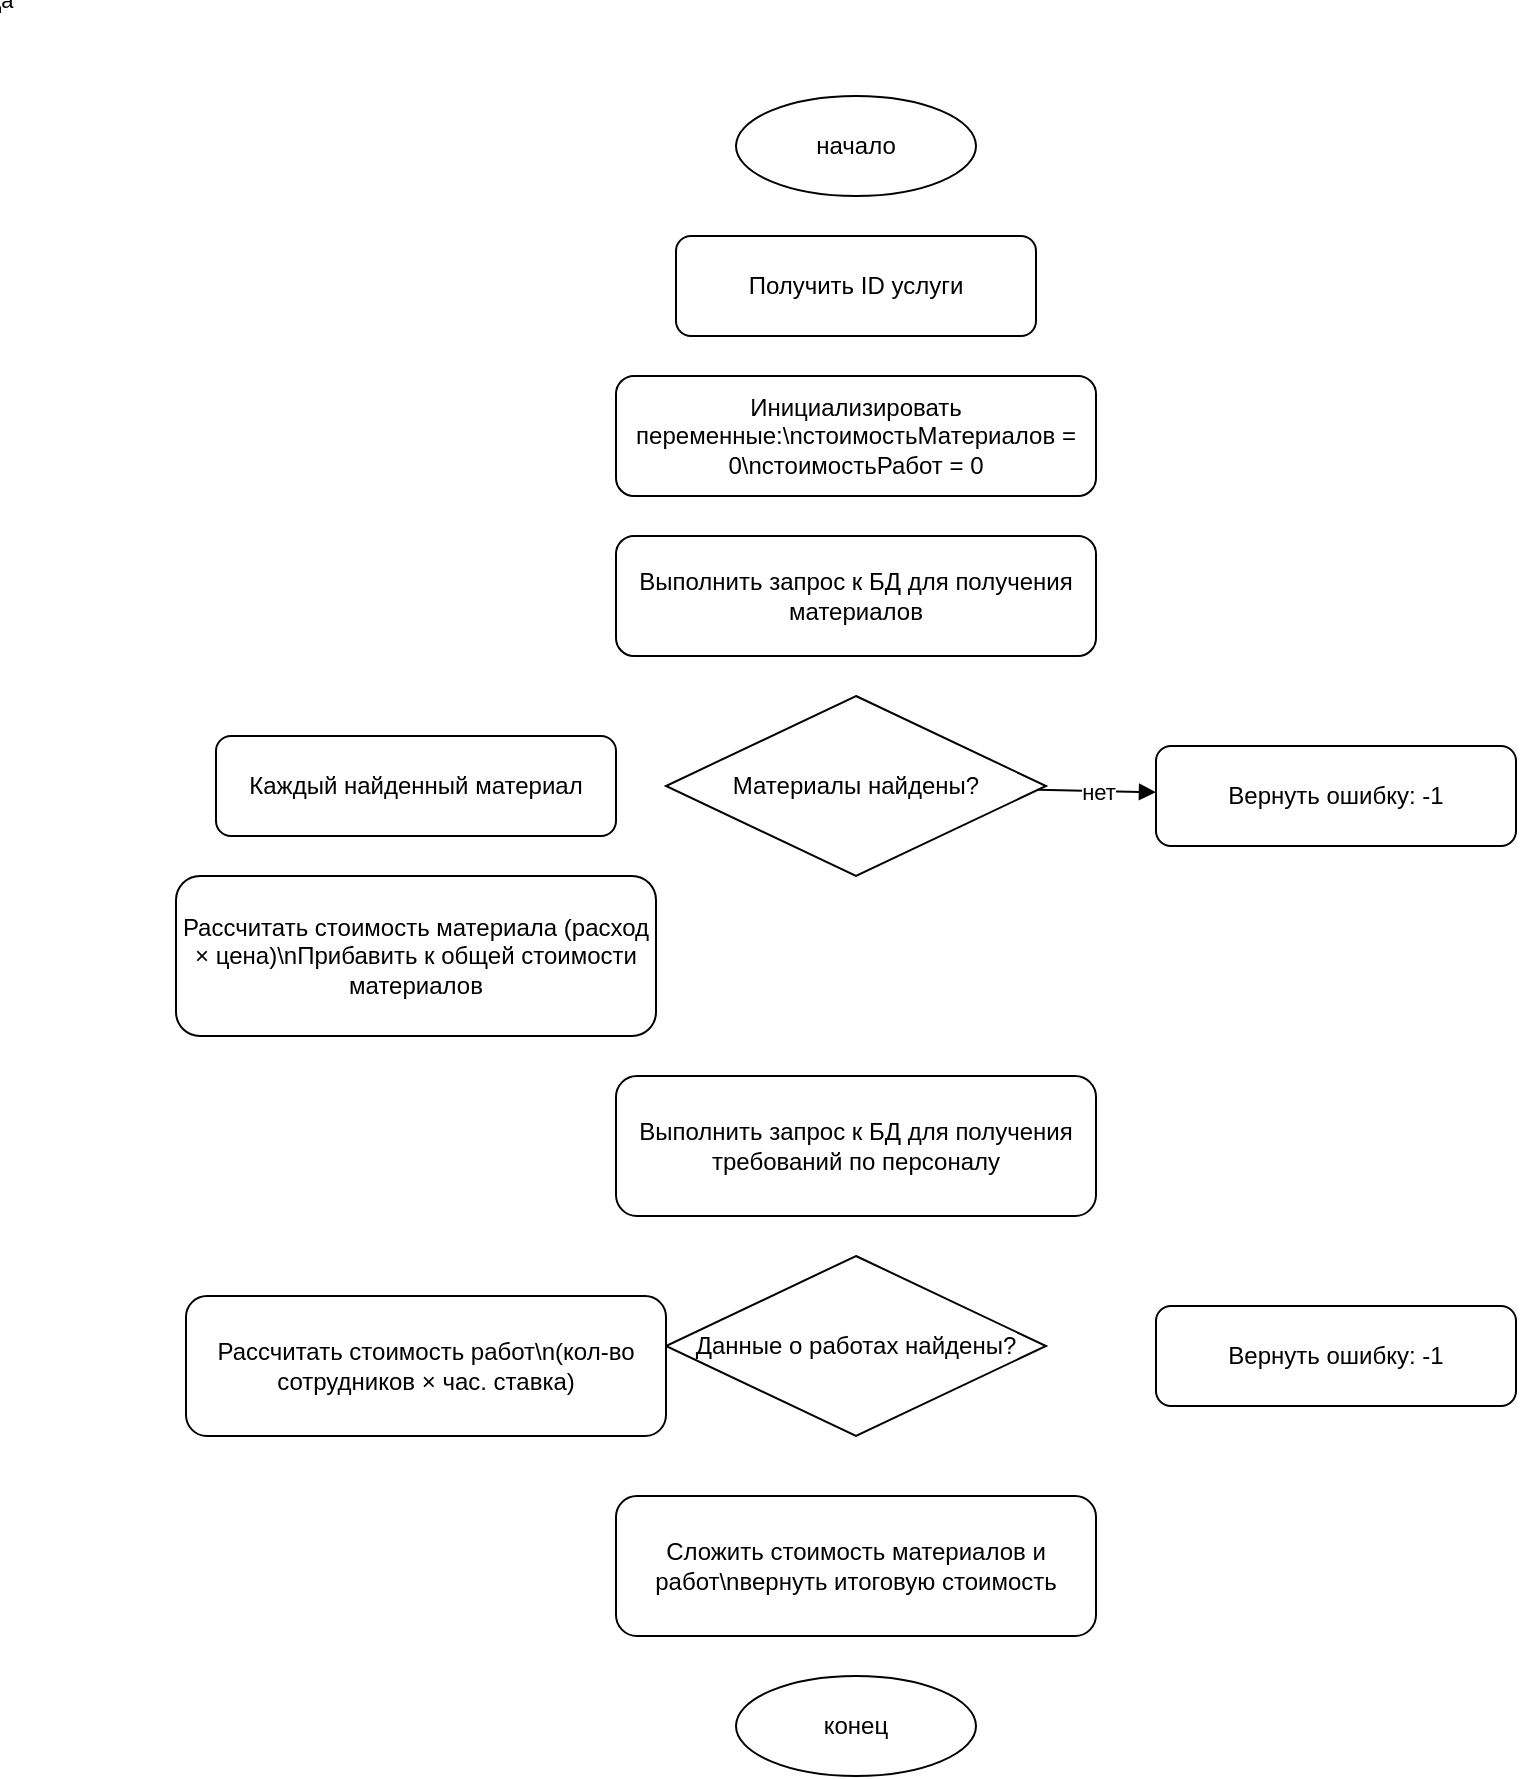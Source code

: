 <mxfile version="28.2.5" pages="6">
  <diagram id="calcServiceCost" name="CalculateServiceCost">
    <mxGraphModel dx="6140" dy="3816" grid="1" gridSize="10" guides="1" tooltips="1" connect="1" arrows="1" fold="1" page="1" pageScale="1" pageWidth="850" pageHeight="1100" math="0" shadow="0">
      <root>
        <mxCell id="0" />
        <mxCell id="1" parent="0" />
        <mxCell id="start" value="начало" style="ellipse;whiteSpace=wrap;html=1;" parent="1" vertex="1">
          <mxGeometry x="360" y="40" width="120" height="50" as="geometry" />
        </mxCell>
        <mxCell id="getId" value="Получить ID услуги" style="rounded=1;whiteSpace=wrap;html=1;" parent="1" vertex="1">
          <mxGeometry x="330" y="110" width="180" height="50" as="geometry" />
        </mxCell>
        <mxCell id="e1" style="endArrow=block;html=1;" parent="1" source="start" target="getId" edge="1" />
        <mxCell id="init" value="Инициализировать переменные:\nстоимостьМатериалов = 0\nстоимостьРабот = 0" style="rounded=1;whiteSpace=wrap;html=1;" parent="1" vertex="1">
          <mxGeometry x="300" y="180" width="240" height="60" as="geometry" />
        </mxCell>
        <mxCell id="e2" style="endArrow=block;html=1;" parent="1" source="getId" target="init" edge="1" />
        <mxCell id="qMat" value="Выполнить запрос к БД для получения материалов" style="rounded=1;whiteSpace=wrap;html=1;" parent="1" vertex="1">
          <mxGeometry x="300" y="260" width="240" height="60" as="geometry" />
        </mxCell>
        <mxCell id="e3" style="endArrow=block;html=1;" parent="1" source="init" target="qMat" edge="1" />
        <mxCell id="dMat" value="Материалы найдены?" style="rhombus;whiteSpace=wrap;html=1;" parent="1" vertex="1">
          <mxGeometry x="325" y="340" width="190" height="90" as="geometry" />
        </mxCell>
        <mxCell id="e4" style="endArrow=block;html=1;" parent="1" source="qMat" target="dMat" edge="1" />
        <mxCell id="retErr1" value="Вернуть ошибку: -1" style="rounded=1;whiteSpace=wrap;html=1;" parent="1" vertex="1">
          <mxGeometry x="570" y="365" width="180" height="50" as="geometry" />
        </mxCell>
        <mxCell id="e5" style="endArrow=block;html=1;" parent="1" source="dMat" target="retErr1" edge="1">
          <mxGeometry relative="1" as="geometry">
            <mxPoint x="535" y="390" as="targetPoint" />
          </mxGeometry>
        </mxCell>
        <mxCell id="lblNo1" value="нет" style="edgeLabel;html=1;align=center;verticalAlign=middle;resizable=0;" parent="e5" vertex="1" connectable="0">
          <mxGeometry relative="1" as="geometry" />
        </mxCell>
        <mxCell id="loopMat" value="Каждый найденный материал" style="rounded=1;whiteSpace=wrap;html=1;" parent="1" vertex="1">
          <mxGeometry x="100" y="360" width="200" height="50" as="geometry" />
        </mxCell>
        <mxCell id="e6" style="endArrow=block;html=1;" parent="1" source="dMat" target="loopMat" edge="1" />
        <mxCell id="lblYes1" value="да" style="edgeLabel;html=1;align=center;verticalAlign=middle;resizable=0;" parent="e6" vertex="1" connectable="0">
          <mxGeometry relative="1" as="geometry" />
        </mxCell>
        <mxCell id="calcMatCost" value="Рассчитать стоимость материала (расход × цена)\nПрибавить к общей стоимости материалов" style="rounded=1;whiteSpace=wrap;html=1;" parent="1" vertex="1">
          <mxGeometry x="80" y="430" width="240" height="80" as="geometry" />
        </mxCell>
        <mxCell id="e7" style="endArrow=block;html=1;" parent="1" source="loopMat" target="calcMatCost" edge="1" />
        <mxCell id="qLabor" value="Выполнить запрос к БД для получения требований по персоналу" style="rounded=1;whiteSpace=wrap;html=1;" parent="1" vertex="1">
          <mxGeometry x="300" y="530" width="240" height="70" as="geometry" />
        </mxCell>
        <mxCell id="e8a" style="endArrow=block;html=1;" parent="1" source="calcMatCost" target="qLabor" edge="1" />
        <mxCell id="e8b" style="endArrow=block;html=1;" parent="1" source="dMat" target="qLabor" edge="1" />
        <mxCell id="dLabor" value="Данные о работах найдены?" style="rhombus;whiteSpace=wrap;html=1;" parent="1" vertex="1">
          <mxGeometry x="325" y="620" width="190" height="90" as="geometry" />
        </mxCell>
        <mxCell id="e9" style="endArrow=block;html=1;" parent="1" source="qLabor" target="dLabor" edge="1" />
        <mxCell id="retErr2" value="Вернуть ошибку: -1" style="rounded=1;whiteSpace=wrap;html=1;" parent="1" vertex="1">
          <mxGeometry x="570" y="645" width="180" height="50" as="geometry" />
        </mxCell>
        <mxCell id="e10" style="endArrow=block;html=1;" parent="1" source="dLabor" target="retErr2" edge="1" />
        <mxCell id="lblNo2" value="нет" style="edgeLabel;html=1;align=center;verticalAlign=middle;resizable=0;" parent="e10" vertex="1" connectable="0">
          <mxGeometry relative="1" as="geometry" />
        </mxCell>
        <mxCell id="calcLabor" value="Рассчитать стоимость работ\n(кол-во сотрудников × час. ставка)" style="rounded=1;whiteSpace=wrap;html=1;" parent="1" vertex="1">
          <mxGeometry x="85" y="640" width="240" height="70" as="geometry" />
        </mxCell>
        <mxCell id="e11" style="endArrow=block;html=1;" parent="1" source="dLabor" target="calcLabor" edge="1" />
        <mxCell id="lblYes2" value="да" style="edgeLabel;html=1;align=center;verticalAlign=middle;resizable=0;" parent="e11" vertex="1" connectable="0">
          <mxGeometry relative="1" as="geometry" />
        </mxCell>
        <mxCell id="sum" value="Сложить стоимость материалов и работ\nвернуть итоговую стоимость" style="rounded=1;whiteSpace=wrap;html=1;" parent="1" vertex="1">
          <mxGeometry x="300" y="740" width="240" height="70" as="geometry" />
        </mxCell>
        <mxCell id="e12a" style="endArrow=block;html=1;" parent="1" source="calcLabor" target="sum" edge="1" />
        <mxCell id="e12b" style="endArrow=block;html=1;" parent="1" source="qLabor" target="sum" edge="1" />
        <mxCell id="end" value="конец" style="ellipse;whiteSpace=wrap;html=1;" parent="1" vertex="1">
          <mxGeometry x="360" y="830" width="120" height="50" as="geometry" />
        </mxCell>
        <mxCell id="e13" style="endArrow=block;html=1;" parent="1" source="sum" target="end" edge="1" />
      </root>
    </mxGraphModel>
  </diagram>
  <diagram id="calcMaterial" name="CalculateMaterialAmount">
    <mxGraphModel dx="1200" dy="800" grid="1" gridSize="10" guides="1" tooltips="1" connect="1" arrows="1" fold="1" page="1" pageScale="1" pageWidth="850" pageHeight="1100" math="0" shadow="0">
      <root>
        <mxCell id="0" />
        <mxCell id="1" parent="0" />
        <mxCell id="m_start" value="начало" style="ellipse;whiteSpace=wrap;html=1;" vertex="1" parent="1">
          <mxGeometry x="360" y="40" width="120" height="50" as="geometry" />
        </mxCell>
        <mxCell id="m_in" value="Вход: serviceTypeId, materialTypeId, serviceCount, serviceParameter" style="rounded=1;whiteSpace=wrap;html=1;" vertex="1" parent="1">
          <mxGeometry x="220" y="110" width="400" height="60" as="geometry" />
        </mxCell>
        <mxCell id="me1" edge="1" parent="1" source="m_start" target="m_in" style="endArrow=block;html=1;" />
        <mxCell id="m_validate" value="Проверить параметры (целые/вещественные &gt; 0)" style="rhombus;whiteSpace=wrap;html=1;" vertex="1" parent="1">
          <mxGeometry x="320" y="190" width="200" height="90" as="geometry" />
        </mxCell>
        <mxCell id="me2" edge="1" parent="1" source="m_in" target="m_validate" style="endArrow=block;html=1;" />
        <mxCell id="m_err1" value="Вернуть -1" style="rounded=1;whiteSpace=wrap;html=1;" vertex="1" parent="1">
          <mxGeometry x="570" y="215" width="120" height="50" as="geometry" />
        </mxCell>
        <mxCell id="me3" edge="1" parent="1" source="m_validate" target="m_err1" style="endArrow=block;html=1;" />
        <mxCell id="ml1" value="нет" style="edgeLabel;html=1;" vertex="1" connectable="0" parent="me3">
          <mxGeometry relative="1" as="geometry" />
        </mxCell>
        <mxCell id="m_coeff" value="Получить коэффициент типа услуги (ServiceTypes.consumption_coeff или 1.0)" style="rounded=1;whiteSpace=wrap;html=1;" vertex="1" parent="1">
          <mxGeometry x="220" y="300" width="400" height="60" as="geometry" />
        </mxCell>
        <mxCell id="me4" edge="1" parent="1" source="m_validate" target="m_coeff" style="endArrow=block;html=1;" />
        <mxCell id="m_overuse" value="Получить overuse_percent по материалу" style="rounded=1;whiteSpace=wrap;html=1;" vertex="1" parent="1">
          <mxGeometry x="300" y="380" width="240" height="60" as="geometry" />
        </mxCell>
        <mxCell id="me5" edge="1" parent="1" source="m_coeff" target="m_overuse" style="endArrow=block;html=1;" />
        <mxCell id="m_err2" value="Если типы не найдены — вернуть -1" style="rounded=1;whiteSpace=wrap;html=1;" vertex="1" parent="1">
          <mxGeometry x="570" y="400" width="200" height="50" as="geometry" />
        </mxCell>
        <mxCell id="m_calc" value="base = serviceParameter × coeff × serviceCount\nresult = ceil(base × (1 + overuse/100))" style="rounded=1;whiteSpace=wrap;html=1;" vertex="1" parent="1">
          <mxGeometry x="260" y="460" width="320" height="80" as="geometry" />
        </mxCell>
        <mxCell id="me6" edge="1" parent="1" source="m_overuse" target="m_calc" style="endArrow=block;html=1;" />
        <mxCell id="m_return" value="Вернуть result (int)" style="rounded=1;whiteSpace=wrap;html=1;" vertex="1" parent="1">
          <mxGeometry x="330" y="560" width="180" height="50" as="geometry" />
        </mxCell>
        <mxCell id="me7" edge="1" parent="1" source="m_calc" target="m_return" style="endArrow=block;html=1;" />
        <mxCell id="m_end" value="конец" style="ellipse;whiteSpace=wrap;html=1;" vertex="1" parent="1">
          <mxGeometry x="360" y="630" width="120" height="50" as="geometry" />
        </mxCell>
        <mxCell id="me8" edge="1" parent="1" source="m_return" target="m_end" style="endArrow=block;html=1;" />
      </root>
    </mxGraphModel>
  </diagram>
  <diagram name="CalculateServiceCost" id="u0XEON4VM5pOCj1mAVy9">
    <mxGraphModel dx="1200" dy="800" grid="1" gridSize="10" guides="1" tooltips="1" connect="1" arrows="1" fold="1" page="1" pageScale="1" pageWidth="850" pageHeight="1100" math="0" shadow="0">
      <root>
        <mxCell id="0" />
        <mxCell id="1" parent="0" />
        <!-- Start -->
        <mxCell id="start" value="начало" style="ellipse;whiteSpace=wrap;html=1;" vertex="1" parent="1">
          <mxGeometry x="360" y="40" width="120" height="50" as="geometry" />
        </mxCell>
        <!-- Get service id -->
        <mxCell id="getId" value="Получить ID услуги" style="rounded=1;whiteSpace=wrap;html=1;" vertex="1" parent="1">
          <mxGeometry x="330" y="110" width="180" height="50" as="geometry" />
        </mxCell>
        <mxCell id="e1" edge="1" parent="1" source="start" target="getId" style="endArrow=block;html=1;" />
        <!-- Init vars -->
        <mxCell id="init" value="Инициализировать переменные:\nстоимостьМатериалов = 0\nстоимостьРабот = 0" style="rounded=1;whiteSpace=wrap;html=1;" vertex="1" parent="1">
          <mxGeometry x="300" y="180" width="240" height="60" as="geometry" />
        </mxCell>
        <mxCell id="e2" edge="1" parent="1" source="getId" target="init" style="endArrow=block;html=1;" />
        <!-- Query materials -->
        <mxCell id="qMat" value="Выполнить запрос к БД для получения материалов" style="rounded=1;whiteSpace=wrap;html=1;" vertex="1" parent="1">
          <mxGeometry x="300" y="260" width="240" height="60" as="geometry" />
        </mxCell>
        <mxCell id="e3" edge="1" parent="1" source="init" target="qMat" style="endArrow=block;html=1;" />
        <!-- Decision materials found -->
        <mxCell id="dMat" value="Материалы найдены?" style="rhombus;whiteSpace=wrap;html=1;" vertex="1" parent="1">
          <mxGeometry x="325" y="340" width="190" height="90" as="geometry" />
        </mxCell>
        <mxCell id="e4" edge="1" parent="1" source="qMat" target="dMat" style="endArrow=block;html=1;" />
        <!-- No materials -> return -1 -->
        <mxCell id="retErr1" value="Вернуть ошибку: -1" style="rounded=1;whiteSpace=wrap;html=1;" vertex="1" parent="1">
          <mxGeometry x="570" y="365" width="180" height="50" as="geometry" />
        </mxCell>
        <mxCell id="e5" edge="1" parent="1" source="dMat" target="retErr1" style="endArrow=block;html=1;">
          <mxGeometry relative="1" as="geometry">
            <mxPoint x="535" y="390" as="targetPoint" />
          </mxGeometry>
        </mxCell>
        <mxCell id="lblNo1" value="нет" style="edgeLabel;html=1;align=center;verticalAlign=middle;resizable=0;" vertex="1" connectable="0" parent="e5">
          <mxGeometry relative="1" as="geometry" />
        </mxCell>
        <!-- For each material loop block -->
        <mxCell id="loopMat" value="Каждый найденный материал" style="rounded=1;whiteSpace=wrap;html=1;" vertex="1" parent="1">
          <mxGeometry x="100" y="360" width="200" height="50" as="geometry" />
        </mxCell>
        <mxCell id="e6" edge="1" parent="1" source="dMat" target="loopMat" style="endArrow=block;html=1;" />
        <mxCell id="lblYes1" value="да" style="edgeLabel;html=1;align=center;verticalAlign=middle;resizable=0;" vertex="1" connectable="0" parent="e6">
          <mxGeometry relative="1" as="geometry" />
        </mxCell>
        <mxCell id="calcMatCost" value="Рассчитать стоимость материала (расход × цена)\nПрибавить к общей стоимости материалов" style="rounded=1;whiteSpace=wrap;html=1;" vertex="1" parent="1">
          <mxGeometry x="80" y="430" width="240" height="80" as="geometry" />
        </mxCell>
        <mxCell id="e7" edge="1" parent="1" source="loopMat" target="calcMatCost" style="endArrow=block;html=1;" />
        <!-- Query staff -->
        <mxCell id="qLabor" value="Выполнить запрос к БД для получения требований по персоналу" style="rounded=1;whiteSpace=wrap;html=1;" vertex="1" parent="1">
          <mxGeometry x="300" y="530" width="240" height="70" as="geometry" />
        </mxCell>
        <mxCell id="e8a" edge="1" parent="1" source="calcMatCost" target="qLabor" style="endArrow=block;html=1;" />
        <mxCell id="e8b" edge="1" parent="1" source="dMat" target="qLabor" style="endArrow=block;html=1;" />
        <!-- Decision labor found -->
        <mxCell id="dLabor" value="Данные о работах найдены?" style="rhombus;whiteSpace=wrap;html=1;" vertex="1" parent="1">
          <mxGeometry x="325" y="620" width="190" height="90" as="geometry" />
        </mxCell>
        <mxCell id="e9" edge="1" parent="1" source="qLabor" target="dLabor" style="endArrow=block;html=1;" />
        <mxCell id="retErr2" value="Вернуть ошибку: -1" style="rounded=1;whiteSpace=wrap;html=1;" vertex="1" parent="1">
          <mxGeometry x="570" y="645" width="180" height="50" as="geometry" />
        </mxCell>
        <mxCell id="e10" edge="1" parent="1" source="dLabor" target="retErr2" style="endArrow=block;html=1;" />
        <mxCell id="lblNo2" value="нет" style="edgeLabel;html=1;align=center;verticalAlign=middle;resizable=0;" vertex="1" connectable="0" parent="e10">
          <mxGeometry relative="1" as="geometry" />
        </mxCell>
        <!-- Calc labor cost -->
        <mxCell id="calcLabor" value="Рассчитать стоимость работ\n(кол-во сотрудников × час. ставка)" style="rounded=1;whiteSpace=wrap;html=1;" vertex="1" parent="1">
          <mxGeometry x="85" y="640" width="240" height="70" as="geometry" />
        </mxCell>
        <mxCell id="e11" edge="1" parent="1" source="dLabor" target="calcLabor" style="endArrow=block;html=1;" />
        <mxCell id="lblYes2" value="да" style="edgeLabel;html=1;align=center;verticalAlign=middle;resizable=0;" vertex="1" connectable="0" parent="e11">
          <mxGeometry relative="1" as="geometry" />
        </mxCell>
        <!-- Sum and return total -->
        <mxCell id="sum" value="Сложить стоимость материалов и работ\nвернуть итоговую стоимость" style="rounded=1;whiteSpace=wrap;html=1;" vertex="1" parent="1">
          <mxGeometry x="300" y="740" width="240" height="70" as="geometry" />
        </mxCell>
        <mxCell id="e12a" edge="1" parent="1" source="calcLabor" target="sum" style="endArrow=block;html=1;" />
        <mxCell id="e12b" edge="1" parent="1" source="qLabor" target="sum" style="endArrow=block;html=1;" />
        <!-- End -->
        <mxCell id="end" value="конец" style="ellipse;whiteSpace=wrap;html=1;" vertex="1" parent="1">
          <mxGeometry x="360" y="830" width="120" height="50" as="geometry" />
        </mxCell>
        <mxCell id="e13" edge="1" parent="1" source="sum" target="end" style="endArrow=block;html=1;" />
      </root>
    </mxGraphModel>
  </diagram>
  <diagram name="CalculateMaterialAmount" id="T0159zypGlMX7GTaG2Ut">
    <mxGraphModel dx="1200" dy="800" grid="1" gridSize="10" guides="1" tooltips="1" connect="1" arrows="1" fold="1" page="1" pageScale="1" pageWidth="850" pageHeight="1100" math="0" shadow="0">
      <root>
        <mxCell id="0" />
        <mxCell id="1" parent="0" />
        <mxCell id="m_start" value="начало" style="ellipse;whiteSpace=wrap;html=1;" vertex="1" parent="1">
          <mxGeometry x="360" y="40" width="120" height="50" as="geometry" />
        </mxCell>
        <mxCell id="m_in" value="Вход: serviceTypeId, materialTypeId, serviceCount, serviceParameter" style="rounded=1;whiteSpace=wrap;html=1;" vertex="1" parent="1">
          <mxGeometry x="220" y="110" width="400" height="60" as="geometry" />
        </mxCell>
        <mxCell id="me1" edge="1" parent="1" source="m_start" target="m_in" style="endArrow=block;html=1;" />
        <mxCell id="m_validate" value="Проверить параметры (целые/вещественные &gt; 0)" style="rhombus;whiteSpace=wrap;html=1;" vertex="1" parent="1">
          <mxGeometry x="320" y="190" width="200" height="90" as="geometry" />
        </mxCell>
        <mxCell id="me2" edge="1" parent="1" source="m_in" target="m_validate" style="endArrow=block;html=1;" />
        <mxCell id="m_err1" value="Вернуть -1" style="rounded=1;whiteSpace=wrap;html=1;" vertex="1" parent="1">
          <mxGeometry x="570" y="215" width="120" height="50" as="geometry" />
        </mxCell>
        <mxCell id="me3" edge="1" parent="1" source="m_validate" target="m_err1" style="endArrow=block;html=1;" />
        <mxCell id="ml1" value="нет" style="edgeLabel;html=1;" vertex="1" connectable="0" parent="me3">
          <mxGeometry relative="1" as="geometry" />
        </mxCell>
        <mxCell id="m_coeff" value="Получить коэффициент типа услуги (ServiceTypes.consumption_coeff или 1.0)" style="rounded=1;whiteSpace=wrap;html=1;" vertex="1" parent="1">
          <mxGeometry x="220" y="300" width="400" height="60" as="geometry" />
        </mxCell>
        <mxCell id="me4" edge="1" parent="1" source="m_validate" target="m_coeff" style="endArrow=block;html=1;" />
        <mxCell id="m_overuse" value="Получить overuse_percent по материалу" style="rounded=1;whiteSpace=wrap;html=1;" vertex="1" parent="1">
          <mxGeometry x="300" y="380" width="240" height="60" as="geometry" />
        </mxCell>
        <mxCell id="me5" edge="1" parent="1" source="m_coeff" target="m_overuse" style="endArrow=block;html=1;" />
        <mxCell id="m_err2" value="Если типы не найдены — вернуть -1" style="rounded=1;whiteSpace=wrap;html=1;" vertex="1" parent="1">
          <mxGeometry x="570" y="400" width="200" height="50" as="geometry" />
        </mxCell>
        <mxCell id="m_calc" value="base = serviceParameter × coeff × serviceCount\nresult = ceil(base × (1 + overuse/100))" style="rounded=1;whiteSpace=wrap;html=1;" vertex="1" parent="1">
          <mxGeometry x="260" y="460" width="320" height="80" as="geometry" />
        </mxCell>
        <mxCell id="me6" edge="1" parent="1" source="m_overuse" target="m_calc" style="endArrow=block;html=1;" />
        <mxCell id="m_return" value="Вернуть result (int)" style="rounded=1;whiteSpace=wrap;html=1;" vertex="1" parent="1">
          <mxGeometry x="330" y="560" width="180" height="50" as="geometry" />
        </mxCell>
        <mxCell id="me7" edge="1" parent="1" source="m_calc" target="m_return" style="endArrow=block;html=1;" />
        <mxCell id="m_end" value="конец" style="ellipse;whiteSpace=wrap;html=1;" vertex="1" parent="1">
          <mxGeometry x="360" y="630" width="120" height="50" as="geometry" />
        </mxCell>
        <mxCell id="me8" edge="1" parent="1" source="m_return" target="m_end" style="endArrow=block;html=1;" />
      </root>
    </mxGraphModel>
  </diagram>
  <diagram id="YyQLnuNrPLdQnQ8OEnUQ" name="Страница — 5">
    <mxGraphModel dx="35774" dy="25065" grid="1" gridSize="10" guides="1" tooltips="1" connect="1" arrows="1" fold="1" page="1" pageScale="1" pageWidth="827" pageHeight="1169" math="0" shadow="0">
      <root>
        <mxCell id="0" />
        <mxCell id="1" parent="0" />
        <mxCell id="JVQjUL24XnWG44bhRJ1_-20" value="" style="edgeStyle=orthogonalEdgeStyle;rounded=0;orthogonalLoop=1;jettySize=auto;html=1;" edge="1" parent="1" source="JVQjUL24XnWG44bhRJ1_-1" target="JVQjUL24XnWG44bhRJ1_-4">
          <mxGeometry relative="1" as="geometry" />
        </mxCell>
        <mxCell id="JVQjUL24XnWG44bhRJ1_-1" value="начало" style="ellipse;whiteSpace=wrap;html=1;" vertex="1" parent="1">
          <mxGeometry x="340" y="110" width="120" height="50" as="geometry" />
        </mxCell>
        <mxCell id="JVQjUL24XnWG44bhRJ1_-2" value="Вход: serviceTypeId, materialTypeId, serviceCount, serviceParameter" style="rounded=1;whiteSpace=wrap;html=1;" vertex="1" parent="1">
          <mxGeometry x="200" y="180" width="400" height="60" as="geometry" />
        </mxCell>
        <mxCell id="JVQjUL24XnWG44bhRJ1_-3" style="endArrow=block;html=1;" edge="1" parent="1" source="JVQjUL24XnWG44bhRJ1_-1" target="JVQjUL24XnWG44bhRJ1_-2" />
        <mxCell id="JVQjUL24XnWG44bhRJ1_-21" value="" style="edgeStyle=orthogonalEdgeStyle;rounded=0;orthogonalLoop=1;jettySize=auto;html=1;" edge="1" parent="1" source="JVQjUL24XnWG44bhRJ1_-4" target="JVQjUL24XnWG44bhRJ1_-6">
          <mxGeometry relative="1" as="geometry" />
        </mxCell>
        <mxCell id="JVQjUL24XnWG44bhRJ1_-22" value="" style="edgeStyle=orthogonalEdgeStyle;rounded=0;orthogonalLoop=1;jettySize=auto;html=1;" edge="1" parent="1" source="JVQjUL24XnWG44bhRJ1_-4" target="JVQjUL24XnWG44bhRJ1_-11">
          <mxGeometry relative="1" as="geometry" />
        </mxCell>
        <mxCell id="JVQjUL24XnWG44bhRJ1_-4" value="Проверить параметры (целые/вещественные &gt; 0)" style="rhombus;whiteSpace=wrap;html=1;" vertex="1" parent="1">
          <mxGeometry x="300" y="260" width="200" height="90" as="geometry" />
        </mxCell>
        <mxCell id="JVQjUL24XnWG44bhRJ1_-5" style="endArrow=block;html=1;" edge="1" parent="1" source="JVQjUL24XnWG44bhRJ1_-2" target="JVQjUL24XnWG44bhRJ1_-4" />
        <mxCell id="JVQjUL24XnWG44bhRJ1_-27" style="edgeStyle=orthogonalEdgeStyle;rounded=0;orthogonalLoop=1;jettySize=auto;html=1;entryX=1;entryY=0.5;entryDx=0;entryDy=0;" edge="1" parent="1" source="JVQjUL24XnWG44bhRJ1_-6" target="JVQjUL24XnWG44bhRJ1_-18">
          <mxGeometry relative="1" as="geometry">
            <Array as="points">
              <mxPoint x="780" y="305" />
              <mxPoint x="780" y="725" />
            </Array>
          </mxGeometry>
        </mxCell>
        <mxCell id="JVQjUL24XnWG44bhRJ1_-6" value="Вернуть -1" style="rounded=1;whiteSpace=wrap;html=1;" vertex="1" parent="1">
          <mxGeometry x="560" y="280" width="120" height="50" as="geometry" />
        </mxCell>
        <mxCell id="JVQjUL24XnWG44bhRJ1_-7" style="endArrow=block;html=1;" edge="1" parent="1" source="JVQjUL24XnWG44bhRJ1_-4" target="JVQjUL24XnWG44bhRJ1_-6" />
        <mxCell id="JVQjUL24XnWG44bhRJ1_-8" value="нет" style="edgeLabel;html=1;" vertex="1" connectable="0" parent="JVQjUL24XnWG44bhRJ1_-7">
          <mxGeometry relative="1" as="geometry" />
        </mxCell>
        <mxCell id="JVQjUL24XnWG44bhRJ1_-9" value="Получить коэффициент типа услуги (ServiceTypes.consumption_coeff или 1.0)" style="rounded=1;whiteSpace=wrap;html=1;" vertex="1" parent="1">
          <mxGeometry x="200" y="370" width="400" height="60" as="geometry" />
        </mxCell>
        <mxCell id="JVQjUL24XnWG44bhRJ1_-10" style="endArrow=block;html=1;" edge="1" parent="1" source="JVQjUL24XnWG44bhRJ1_-4" target="JVQjUL24XnWG44bhRJ1_-9" />
        <mxCell id="JVQjUL24XnWG44bhRJ1_-23" value="" style="edgeStyle=orthogonalEdgeStyle;rounded=0;orthogonalLoop=1;jettySize=auto;html=1;" edge="1" parent="1" source="JVQjUL24XnWG44bhRJ1_-11" target="JVQjUL24XnWG44bhRJ1_-13">
          <mxGeometry relative="1" as="geometry" />
        </mxCell>
        <mxCell id="JVQjUL24XnWG44bhRJ1_-24" value="" style="edgeStyle=orthogonalEdgeStyle;rounded=0;orthogonalLoop=1;jettySize=auto;html=1;" edge="1" parent="1" source="JVQjUL24XnWG44bhRJ1_-11" target="JVQjUL24XnWG44bhRJ1_-14">
          <mxGeometry relative="1" as="geometry" />
        </mxCell>
        <mxCell id="JVQjUL24XnWG44bhRJ1_-11" value="Получить overuse_percent по материалу" style="rounded=1;whiteSpace=wrap;html=1;" vertex="1" parent="1">
          <mxGeometry x="280" y="450" width="240" height="60" as="geometry" />
        </mxCell>
        <mxCell id="JVQjUL24XnWG44bhRJ1_-12" style="endArrow=block;html=1;" edge="1" parent="1" source="JVQjUL24XnWG44bhRJ1_-9" target="JVQjUL24XnWG44bhRJ1_-11" />
        <mxCell id="JVQjUL24XnWG44bhRJ1_-29" style="edgeStyle=orthogonalEdgeStyle;rounded=0;orthogonalLoop=1;jettySize=auto;html=1;entryX=0;entryY=0.5;entryDx=0;entryDy=0;" edge="1" parent="1" source="JVQjUL24XnWG44bhRJ1_-13" target="JVQjUL24XnWG44bhRJ1_-18">
          <mxGeometry relative="1" as="geometry">
            <Array as="points">
              <mxPoint x="50" y="725" />
            </Array>
          </mxGeometry>
        </mxCell>
        <mxCell id="JVQjUL24XnWG44bhRJ1_-13" value="Если типы не найдены — вернуть -1" style="rounded=1;whiteSpace=wrap;html=1;" vertex="1" parent="1">
          <mxGeometry x="-40" y="455" width="200" height="50" as="geometry" />
        </mxCell>
        <mxCell id="JVQjUL24XnWG44bhRJ1_-25" value="" style="edgeStyle=orthogonalEdgeStyle;rounded=0;orthogonalLoop=1;jettySize=auto;html=1;" edge="1" parent="1" source="JVQjUL24XnWG44bhRJ1_-14" target="JVQjUL24XnWG44bhRJ1_-18">
          <mxGeometry relative="1" as="geometry" />
        </mxCell>
        <mxCell id="JVQjUL24XnWG44bhRJ1_-14" value="base = serviceParameter × coeff × serviceCount\nresult = ceil(base × (1 + overuse/100))" style="rounded=1;whiteSpace=wrap;html=1;" vertex="1" parent="1">
          <mxGeometry x="240" y="530" width="320" height="80" as="geometry" />
        </mxCell>
        <mxCell id="JVQjUL24XnWG44bhRJ1_-15" style="endArrow=block;html=1;" edge="1" parent="1" source="JVQjUL24XnWG44bhRJ1_-11" target="JVQjUL24XnWG44bhRJ1_-14" />
        <mxCell id="JVQjUL24XnWG44bhRJ1_-16" value="Вернуть result (int)" style="rounded=1;whiteSpace=wrap;html=1;" vertex="1" parent="1">
          <mxGeometry x="310" y="630" width="180" height="50" as="geometry" />
        </mxCell>
        <mxCell id="JVQjUL24XnWG44bhRJ1_-17" style="endArrow=block;html=1;" edge="1" parent="1" source="JVQjUL24XnWG44bhRJ1_-14" target="JVQjUL24XnWG44bhRJ1_-16" />
        <mxCell id="JVQjUL24XnWG44bhRJ1_-18" value="конец" style="ellipse;whiteSpace=wrap;html=1;" vertex="1" parent="1">
          <mxGeometry x="340" y="700" width="120" height="50" as="geometry" />
        </mxCell>
        <mxCell id="JVQjUL24XnWG44bhRJ1_-19" style="endArrow=block;html=1;" edge="1" parent="1" source="JVQjUL24XnWG44bhRJ1_-16" target="JVQjUL24XnWG44bhRJ1_-18" />
        <mxCell id="JVQjUL24XnWG44bhRJ1_-30" value="да" style="text;strokeColor=none;align=center;fillColor=none;html=1;verticalAlign=middle;whiteSpace=wrap;rounded=0;" vertex="1" parent="1">
          <mxGeometry x="2030" y="1680" width="60" height="30" as="geometry" />
        </mxCell>
      </root>
    </mxGraphModel>
  </diagram>
  <diagram id="7AOxUQ7MbEzSHobFR4bi" name="Страница — 6">
    <mxGraphModel dx="1867" dy="516" grid="1" gridSize="10" guides="1" tooltips="1" connect="1" arrows="1" fold="1" page="1" pageScale="1" pageWidth="827" pageHeight="1169" math="0" shadow="0">
      <root>
        <mxCell id="0" />
        <mxCell id="1" parent="0" />
        <mxCell id="UqgzenWAkHVhU-6j8zJX-1" value="" style="edgeStyle=orthogonalEdgeStyle;rounded=0;orthogonalLoop=1;jettySize=auto;html=1;" edge="1" parent="1" source="UqgzenWAkHVhU-6j8zJX-2" target="UqgzenWAkHVhU-6j8zJX-6">
          <mxGeometry relative="1" as="geometry" />
        </mxCell>
        <mxCell id="UqgzenWAkHVhU-6j8zJX-2" value="начало" style="ellipse;whiteSpace=wrap;html=1;" vertex="1" parent="1">
          <mxGeometry x="320" y="20" width="120" height="50" as="geometry" />
        </mxCell>
        <mxCell id="UqgzenWAkHVhU-6j8zJX-3" value="Вход: serviceTypeId, materialTypeId, serviceCount, serviceParameter" style="rounded=1;whiteSpace=wrap;html=1;" vertex="1" parent="1">
          <mxGeometry x="180" y="90" width="400" height="60" as="geometry" />
        </mxCell>
        <mxCell id="UqgzenWAkHVhU-6j8zJX-4" value="" style="edgeStyle=orthogonalEdgeStyle;rounded=0;orthogonalLoop=1;jettySize=auto;html=1;" edge="1" parent="1" source="UqgzenWAkHVhU-6j8zJX-6" target="UqgzenWAkHVhU-6j8zJX-8">
          <mxGeometry relative="1" as="geometry" />
        </mxCell>
        <mxCell id="UqgzenWAkHVhU-6j8zJX-5" value="" style="edgeStyle=orthogonalEdgeStyle;rounded=0;orthogonalLoop=1;jettySize=auto;html=1;" edge="1" parent="1" source="UqgzenWAkHVhU-6j8zJX-6" target="UqgzenWAkHVhU-6j8zJX-12">
          <mxGeometry relative="1" as="geometry" />
        </mxCell>
        <mxCell id="UqgzenWAkHVhU-6j8zJX-6" value="Проверить параметры (целые/вещественные &gt; 0)" style="rhombus;whiteSpace=wrap;html=1;" vertex="1" parent="1">
          <mxGeometry x="280" y="170" width="200" height="90" as="geometry" />
        </mxCell>
        <mxCell id="UqgzenWAkHVhU-6j8zJX-7" style="edgeStyle=orthogonalEdgeStyle;rounded=0;orthogonalLoop=1;jettySize=auto;html=1;entryX=1;entryY=0.5;entryDx=0;entryDy=0;" edge="1" parent="1" source="UqgzenWAkHVhU-6j8zJX-8" target="UqgzenWAkHVhU-6j8zJX-18">
          <mxGeometry relative="1" as="geometry">
            <Array as="points">
              <mxPoint x="760" y="215" />
              <mxPoint x="760" y="635" />
            </Array>
          </mxGeometry>
        </mxCell>
        <mxCell id="UqgzenWAkHVhU-6j8zJX-8" value="Вернуть -1" style="rounded=1;whiteSpace=wrap;html=1;" vertex="1" parent="1">
          <mxGeometry x="540" y="190" width="120" height="50" as="geometry" />
        </mxCell>
        <mxCell id="UqgzenWAkHVhU-6j8zJX-9" value="Получить коэффициент типа услуги (ServiceTypes.consumption_coeff или 1.0)" style="rounded=1;whiteSpace=wrap;html=1;" vertex="1" parent="1">
          <mxGeometry x="180" y="280" width="400" height="60" as="geometry" />
        </mxCell>
        <mxCell id="UqgzenWAkHVhU-6j8zJX-10" value="" style="edgeStyle=orthogonalEdgeStyle;rounded=0;orthogonalLoop=1;jettySize=auto;html=1;" edge="1" parent="1" source="UqgzenWAkHVhU-6j8zJX-12" target="UqgzenWAkHVhU-6j8zJX-14">
          <mxGeometry relative="1" as="geometry" />
        </mxCell>
        <mxCell id="UqgzenWAkHVhU-6j8zJX-11" value="" style="edgeStyle=orthogonalEdgeStyle;rounded=0;orthogonalLoop=1;jettySize=auto;html=1;" edge="1" parent="1" source="UqgzenWAkHVhU-6j8zJX-12" target="UqgzenWAkHVhU-6j8zJX-16">
          <mxGeometry relative="1" as="geometry" />
        </mxCell>
        <mxCell id="UqgzenWAkHVhU-6j8zJX-12" value="Получить overuse_percent по материалу" style="rounded=1;whiteSpace=wrap;html=1;" vertex="1" parent="1">
          <mxGeometry x="260" y="360" width="240" height="60" as="geometry" />
        </mxCell>
        <mxCell id="UqgzenWAkHVhU-6j8zJX-13" style="edgeStyle=orthogonalEdgeStyle;rounded=0;orthogonalLoop=1;jettySize=auto;html=1;entryX=0;entryY=0.5;entryDx=0;entryDy=0;" edge="1" parent="1" source="UqgzenWAkHVhU-6j8zJX-14" target="UqgzenWAkHVhU-6j8zJX-18">
          <mxGeometry relative="1" as="geometry">
            <Array as="points">
              <mxPoint x="30" y="635" />
            </Array>
          </mxGeometry>
        </mxCell>
        <mxCell id="UqgzenWAkHVhU-6j8zJX-14" value="Если типы не найдены — вернуть -1" style="rounded=1;whiteSpace=wrap;html=1;" vertex="1" parent="1">
          <mxGeometry x="-60" y="365" width="200" height="50" as="geometry" />
        </mxCell>
        <mxCell id="UqgzenWAkHVhU-6j8zJX-15" value="" style="edgeStyle=orthogonalEdgeStyle;rounded=0;orthogonalLoop=1;jettySize=auto;html=1;entryX=0.5;entryY=0;entryDx=0;entryDy=0;" edge="1" parent="1" source="UqgzenWAkHVhU-6j8zJX-16" target="UqgzenWAkHVhU-6j8zJX-17">
          <mxGeometry relative="1" as="geometry" />
        </mxCell>
        <mxCell id="UqgzenWAkHVhU-6j8zJX-16" value="base = serviceParameter × coeff × serviceCount\nresult = ceil(base × (1 + overuse/100))" style="rounded=1;whiteSpace=wrap;html=1;" vertex="1" parent="1">
          <mxGeometry x="220" y="450" width="320" height="80" as="geometry" />
        </mxCell>
        <mxCell id="UqgzenWAkHVhU-6j8zJX-22" value="" style="edgeStyle=orthogonalEdgeStyle;rounded=0;orthogonalLoop=1;jettySize=auto;html=1;" edge="1" parent="1" source="UqgzenWAkHVhU-6j8zJX-17" target="UqgzenWAkHVhU-6j8zJX-18">
          <mxGeometry relative="1" as="geometry" />
        </mxCell>
        <mxCell id="UqgzenWAkHVhU-6j8zJX-17" value="Вернуть result (int)" style="rounded=1;whiteSpace=wrap;html=1;" vertex="1" parent="1">
          <mxGeometry x="290" y="570" width="180" height="30" as="geometry" />
        </mxCell>
        <mxCell id="UqgzenWAkHVhU-6j8zJX-18" value="конец" style="ellipse;whiteSpace=wrap;html=1;" vertex="1" parent="1">
          <mxGeometry x="320" y="640" width="120" height="50" as="geometry" />
        </mxCell>
        <mxCell id="UqgzenWAkHVhU-6j8zJX-19" value="нет" style="text;strokeColor=none;align=center;fillColor=none;html=1;verticalAlign=middle;whiteSpace=wrap;rounded=0;" vertex="1" parent="1">
          <mxGeometry x="470" y="180" width="60" height="30" as="geometry" />
        </mxCell>
        <mxCell id="UqgzenWAkHVhU-6j8zJX-20" value="да" style="text;strokeColor=none;align=center;fillColor=none;html=1;verticalAlign=middle;whiteSpace=wrap;rounded=0;" vertex="1" parent="1">
          <mxGeometry x="270" y="250" width="260" height="30" as="geometry" />
        </mxCell>
        <mxCell id="UqgzenWAkHVhU-6j8zJX-21" value="да" style="text;strokeColor=none;align=center;fillColor=none;html=1;verticalAlign=middle;whiteSpace=wrap;rounded=0;" vertex="1" parent="1">
          <mxGeometry x="270" y="420" width="260" height="30" as="geometry" />
        </mxCell>
        <mxCell id="UqgzenWAkHVhU-6j8zJX-23" value="нет" style="text;strokeColor=none;align=center;fillColor=none;html=1;verticalAlign=middle;whiteSpace=wrap;rounded=0;" vertex="1" parent="1">
          <mxGeometry x="190" y="360" width="60" height="30" as="geometry" />
        </mxCell>
      </root>
    </mxGraphModel>
  </diagram>
</mxfile>
